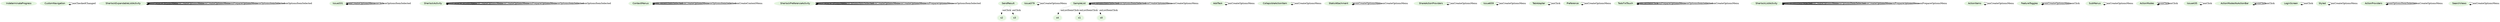 digraph {
fontname="Helvetica";
node[style=filled, fontname="Helvetica", colorscheme=greens3, color=1];
IndeterminateProgress;
CustomNavigation;
SherlockExpandableListActivity;
Issue331;
SherlockActivity;
ContextMenus;
SherlockPreferenceActivity;
s2[peripheries=2];
Issue379;
SampleList;
AddTask;
CollapsibleActionItem;
s4[peripheries=2];
StaticAttachment;
ShareActionProviders;
Issue659;
TabAdapter;
SampleList;
Preference;
SendResult;
TodoTxtTouch;
SherlockListActivity;
ActionItems;
FeatureToggles;
SubMenus;
ActionModes;
s3[peripheries=2];
Issue435;
ActionModesNoActionBar;
LoginScreen;
Styled;
ActionProviders;
s1[peripheries=2];
SampleList;
SearchViews;
s0[peripheries=2];
ActionModes -> ActionModes[label="onClick"];
ContextMenus -> ContextMenus[label="onContextItemSelected"];
TodoTxtTouch -> TodoTxtTouch[label="onListItemClick"];
Issue331 -> Issue331[label="onCreateOptionsMenu"];
ShareActionProviders -> ShareActionProviders[label="onCreateOptionsMenu"];
FeatureToggles -> FeatureToggles[label="onCreateOptionsMenu"];
Styled -> Styled[label="onCreateOptionsMenu"];
AddTask -> AddTask[label="onCreateOptionsMenu"];
SherlockListActivity -> SherlockListActivity[label="onOptionsItemSelected"];
SherlockExpandableListActivity -> SherlockExpandableListActivity[label="onPrepareOptionsMenu"];
StaticAttachment -> StaticAttachment[label="onCreateOptionsMenu"];
SampleList -> SampleList[label="onOptionsItemSelected"];
SherlockActivity -> SherlockActivity[label="onPrepareOptionsMenu"];
Issue331 -> Issue331[label="onClick"];
SherlockListActivity -> SherlockListActivity[label="onCreateOptionsMenu"];
SampleList -> SampleList[label="onOptionsItemSelected"];
SherlockExpandableListActivity -> SherlockExpandableListActivity[label="onCreateOptionsMenu"];
SherlockListActivity -> SherlockListActivity[label="onOptionsItemSelected"];
Preference -> Preference[label="onCreateOptionsMenu"];
SherlockExpandableListActivity -> SherlockExpandableListActivity[label="onCreateOptionsMenu"];
Issue435 -> Issue435[label="onClick"];
SherlockPreferenceActivity -> SherlockPreferenceActivity[label="onPrepareOptionsMenu"];
SherlockActivity -> SherlockActivity[label="onCreateOptionsMenu"];
SendResult -> s2[label="onClick",style=dotted];
CollapsibleActionItem -> CollapsibleActionItem[label="onCreateOptionsMenu"];
SherlockPreferenceActivity -> SherlockPreferenceActivity[label="onOptionsItemSelected"];
SendResult -> s3[label="onClick",style=dotted];
SampleList -> s4[label="onListItemClick",style=dotted];
ActionModesNoActionBar -> ActionModesNoActionBar[label="onClick"];
SubMenus -> SubMenus[label="onCreateOptionsMenu"];
ContextMenus -> ContextMenus[label="onCreateOptionsMenu"];
StaticAttachment -> StaticAttachment[label="onCreateOptionsMenu"];
SherlockListActivity -> SherlockListActivity[label="onCreateOptionsMenu"];
ActionProviders -> ActionProviders[label="onOptionsItemSelected"];
SherlockExpandableListActivity -> SherlockExpandableListActivity[label="onPrepareOptionsMenu"];
ActionProviders -> ActionProviders[label="onCreateOptionsMenu"];
ActionItems -> ActionItems[label="onCreateOptionsMenu"];
Issue659 -> Issue659[label="onCreateOptionsMenu"];
SherlockActivity -> SherlockActivity[label="onCreateOptionsMenu"];
TodoTxtTouch -> TodoTxtTouch[label="onPrepareOptionsMenu"];
LoginScreen -> LoginScreen[label="onClick"];
SherlockPreferenceActivity -> SherlockPreferenceActivity[label="onCreateOptionsMenu"];
SherlockPreferenceActivity -> SherlockPreferenceActivity[label="onCreateOptionsMenu"];
SherlockActivity -> SherlockActivity[label="onPrepareOptionsMenu"];
SampleList -> SampleList[label="onCreateOptionsMenu"];
FeatureToggles -> FeatureToggles[label="onClick"];
ContextMenus -> ContextMenus[label="onOptionsItemSelected"];
SherlockPreferenceActivity -> SherlockPreferenceActivity[label="onPrepareOptionsMenu"];
SampleList -> SampleList[label="onCreateOptionsMenu"];
ActionModesNoActionBar -> ActionModesNoActionBar[label="onClick"];
TodoTxtTouch -> TodoTxtTouch[label="onOptionsItemSelected"];
SherlockPreferenceActivity -> SherlockPreferenceActivity[label="onOptionsItemSelected"];
Issue331 -> Issue331[label="onOptionsItemSelected"];
SampleList -> s1[label="onListItemClick",style=dotted];
ContextMenus -> ContextMenus[label="onCreateContextMenu"];
SampleList -> s0[label="onListItemClick",style=dotted];
SherlockListActivity -> SherlockListActivity[label="onPrepareOptionsMenu"];
TodoTxtTouch -> TodoTxtTouch[label="onCreateOptionsMenu"];
CustomNavigation -> CustomNavigation[label="onCheckedChanged"];
SearchViews -> SearchViews[label="onCreateOptionsMenu"];
SherlockActivity -> SherlockActivity[label="onOptionsItemSelected"];
SherlockActivity -> SherlockActivity[label="onOptionsItemSelected"];
ActionModes -> ActionModes[label="onClick"];
SherlockExpandableListActivity -> SherlockExpandableListActivity[label="onOptionsItemSelected"];
TabAdapter -> TabAdapter[label="onClick"];
Issue379 -> Issue379[label="onCreateOptionsMenu"];
SherlockExpandableListActivity -> SherlockExpandableListActivity[label="onOptionsItemSelected"];
SherlockListActivity -> SherlockListActivity[label="onPrepareOptionsMenu"];
}